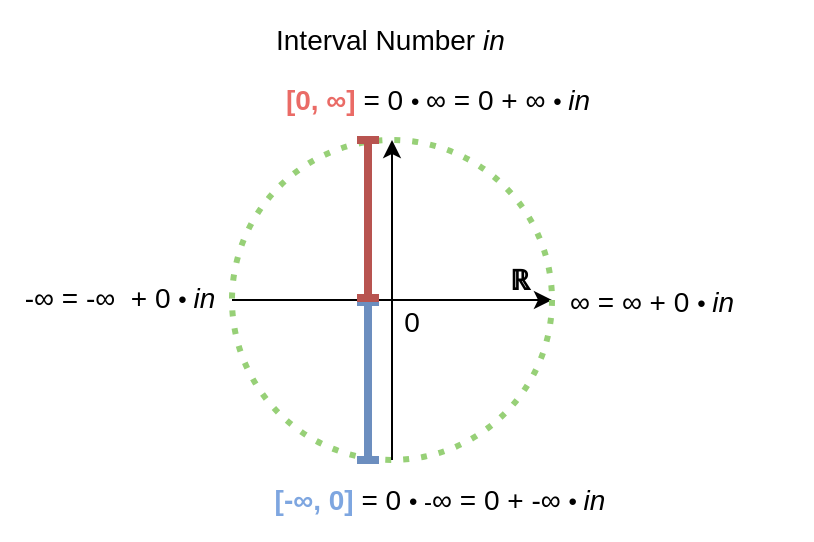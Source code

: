 <mxfile version="24.4.8" type="device">
  <diagram name="Seite-1" id="JglpVuhKJZ4LjeI_iKhf">
    <mxGraphModel dx="1101" dy="824" grid="1" gridSize="10" guides="1" tooltips="1" connect="1" arrows="1" fold="1" page="1" pageScale="1" pageWidth="827" pageHeight="1169" math="0" shadow="0">
      <root>
        <mxCell id="0" />
        <mxCell id="1" parent="0" />
        <mxCell id="-zu-WaUTnJdsrZC2qm7--1" value="" style="endArrow=classic;html=1;rounded=0;entryX=1;entryY=0.5;entryDx=0;entryDy=0;exitX=0;exitY=0.5;exitDx=0;exitDy=0;" parent="1" source="uKFftfucfu5pk2UlHUYQ-2" target="uKFftfucfu5pk2UlHUYQ-2" edge="1">
          <mxGeometry width="50" height="50" relative="1" as="geometry">
            <mxPoint x="180" y="200" as="sourcePoint" />
            <mxPoint x="420" y="200" as="targetPoint" />
          </mxGeometry>
        </mxCell>
        <mxCell id="-zu-WaUTnJdsrZC2qm7--8" value="&lt;font style=&quot;font-size: 14px;&quot;&gt;∞&amp;nbsp;&lt;/font&gt;&lt;span style=&quot;font-size: 14px;&quot;&gt;=&amp;nbsp;&lt;/span&gt;&lt;span style=&quot;font-size: 14px;&quot;&gt;∞ + 0&amp;nbsp;&lt;/span&gt;&lt;span style=&quot;background-color: initial;&quot;&gt;•&amp;nbsp;&lt;/span&gt;&lt;span style=&quot;font-size: 14px; background-color: initial;&quot;&gt;&lt;i&gt;in&lt;/i&gt;&lt;/span&gt;" style="text;html=1;align=center;verticalAlign=middle;whiteSpace=wrap;rounded=0;" parent="1" vertex="1">
          <mxGeometry x="390" y="181" width="120" height="40" as="geometry" />
        </mxCell>
        <mxCell id="-zu-WaUTnJdsrZC2qm7--13" value="&lt;span style=&quot;font-size: 14px;&quot;&gt;Interval Number &lt;i&gt;in&lt;/i&gt;&lt;/span&gt;" style="text;html=1;align=left;verticalAlign=middle;whiteSpace=wrap;rounded=0;" parent="1" vertex="1">
          <mxGeometry x="260" y="50" width="270" height="40" as="geometry" />
        </mxCell>
        <mxCell id="uKFftfucfu5pk2UlHUYQ-2" value="" style="ellipse;whiteSpace=wrap;html=1;aspect=fixed;fillColor=none;dashed=1;dashPattern=1 2;strokeColor=#97D077;strokeWidth=3;" parent="1" vertex="1">
          <mxGeometry x="240" y="120" width="160" height="160" as="geometry" />
        </mxCell>
        <mxCell id="G_3Y2Mpb2Dxm9CWkTe2T-6" value="&lt;font style=&quot;font-size: 14px;&quot;&gt;-∞&amp;nbsp;&lt;/font&gt;&lt;span style=&quot;font-size: 14px;&quot;&gt;= -&lt;/span&gt;&lt;span style=&quot;font-size: 14px;&quot;&gt;∞&amp;nbsp;&lt;/span&gt;&lt;span style=&quot;font-size: 14px;&quot;&gt;&amp;nbsp;+ 0&amp;nbsp;&lt;/span&gt;&lt;span style=&quot;background-color: initial;&quot;&gt;•&amp;nbsp;&lt;/span&gt;&lt;span style=&quot;background-color: initial; font-size: 14px;&quot;&gt;&lt;i&gt;in&lt;/i&gt;&lt;/span&gt;" style="text;html=1;align=center;verticalAlign=middle;whiteSpace=wrap;rounded=0;" parent="1" vertex="1">
          <mxGeometry x="124" y="179" width="120" height="40" as="geometry" />
        </mxCell>
        <mxCell id="G_3Y2Mpb2Dxm9CWkTe2T-10" value="&lt;font style=&quot;font-size: 14px;&quot;&gt;0&lt;/font&gt;" style="text;html=1;align=center;verticalAlign=middle;whiteSpace=wrap;rounded=0;" parent="1" vertex="1">
          <mxGeometry x="300" y="191" width="60" height="39" as="geometry" />
        </mxCell>
        <mxCell id="n_2wwA2RKwXqwCLpqcgT-1" value="" style="endArrow=classic;html=1;rounded=0;entryX=0.5;entryY=0;entryDx=0;entryDy=0;" edge="1" parent="1" target="uKFftfucfu5pk2UlHUYQ-2">
          <mxGeometry width="50" height="50" relative="1" as="geometry">
            <mxPoint x="320" y="280" as="sourcePoint" />
            <mxPoint x="320" y="130" as="targetPoint" />
          </mxGeometry>
        </mxCell>
        <mxCell id="n_2wwA2RKwXqwCLpqcgT-3" value="&lt;font style=&quot;font-size: 14px;&quot;&gt;&lt;font color=&quot;#ea6b66&quot;&gt;&lt;b&gt;[0,&amp;nbsp;∞]&lt;/b&gt;&lt;/font&gt;&amp;nbsp;= 0&amp;nbsp;&lt;span style=&quot;font-size: 12px; background-color: initial;&quot;&gt;•&amp;nbsp;&lt;/span&gt;∞&amp;nbsp;&lt;/font&gt;&lt;span style=&quot;font-size: 14px;&quot;&gt;= 0&lt;/span&gt;&lt;span style=&quot;font-size: 14px;&quot;&gt;&amp;nbsp;+&amp;nbsp;&lt;/span&gt;&lt;span style=&quot;font-size: 14px;&quot;&gt;∞&lt;/span&gt;&lt;span style=&quot;font-size: 14px;&quot;&gt;&amp;nbsp;&lt;/span&gt;&lt;span style=&quot;background-color: initial;&quot;&gt;•&amp;nbsp;&lt;/span&gt;&lt;span style=&quot;font-size: 14px; background-color: initial;&quot;&gt;&lt;i&gt;in&lt;/i&gt;&lt;/span&gt;" style="text;html=1;align=center;verticalAlign=middle;whiteSpace=wrap;rounded=0;" vertex="1" parent="1">
          <mxGeometry x="258" y="80" width="170" height="40" as="geometry" />
        </mxCell>
        <mxCell id="n_2wwA2RKwXqwCLpqcgT-4" value="&lt;font style=&quot;font-size: 14px;&quot;&gt;&lt;b&gt;&lt;font color=&quot;#7ea6e0&quot;&gt;[-∞, 0]&lt;/font&gt;&lt;/b&gt; = 0&amp;nbsp;&lt;span style=&quot;font-size: 12px; background-color: initial;&quot;&gt;• -&lt;/span&gt;∞&amp;nbsp;&lt;/font&gt;&lt;span style=&quot;font-size: 14px;&quot;&gt;= 0&lt;/span&gt;&lt;span style=&quot;font-size: 14px;&quot;&gt;&amp;nbsp;+ -&lt;/span&gt;&lt;span style=&quot;font-size: 14px;&quot;&gt;∞&lt;/span&gt;&lt;span style=&quot;font-size: 14px;&quot;&gt;&amp;nbsp;&lt;/span&gt;&lt;span style=&quot;background-color: initial;&quot;&gt;•&amp;nbsp;&lt;/span&gt;&lt;span style=&quot;font-size: 14px; background-color: initial;&quot;&gt;&lt;i&gt;in&lt;/i&gt;&lt;/span&gt;" style="text;html=1;align=center;verticalAlign=middle;whiteSpace=wrap;rounded=0;" vertex="1" parent="1">
          <mxGeometry x="260" y="280" width="168" height="40" as="geometry" />
        </mxCell>
        <mxCell id="n_2wwA2RKwXqwCLpqcgT-5" value="" style="endArrow=baseDash;html=1;rounded=0;startArrow=baseDash;startFill=0;endFill=0;entryX=1;entryY=0.5;entryDx=0;entryDy=0;fillColor=#dae8fc;strokeColor=#6c8ebf;strokeWidth=4;" edge="1" parent="1">
          <mxGeometry width="50" height="50" relative="1" as="geometry">
            <mxPoint x="308" y="280" as="sourcePoint" />
            <mxPoint x="308" y="201" as="targetPoint" />
          </mxGeometry>
        </mxCell>
        <mxCell id="n_2wwA2RKwXqwCLpqcgT-6" value="" style="endArrow=baseDash;html=1;rounded=0;startArrow=baseDash;startFill=0;endFill=0;entryX=1;entryY=0.5;entryDx=0;entryDy=0;fillColor=#f8cecc;strokeColor=#b85450;strokeWidth=4;" edge="1" parent="1">
          <mxGeometry width="50" height="50" relative="1" as="geometry">
            <mxPoint x="308" y="199" as="sourcePoint" />
            <mxPoint x="308" y="120" as="targetPoint" />
          </mxGeometry>
        </mxCell>
        <mxCell id="n_2wwA2RKwXqwCLpqcgT-7" value="&lt;font style=&quot;font-size: 14px;&quot;&gt;&lt;b&gt;ℝ&lt;/b&gt;&lt;/font&gt;" style="text;html=1;align=center;verticalAlign=middle;whiteSpace=wrap;rounded=0;" vertex="1" parent="1">
          <mxGeometry x="354" y="170" width="60" height="40" as="geometry" />
        </mxCell>
      </root>
    </mxGraphModel>
  </diagram>
</mxfile>
